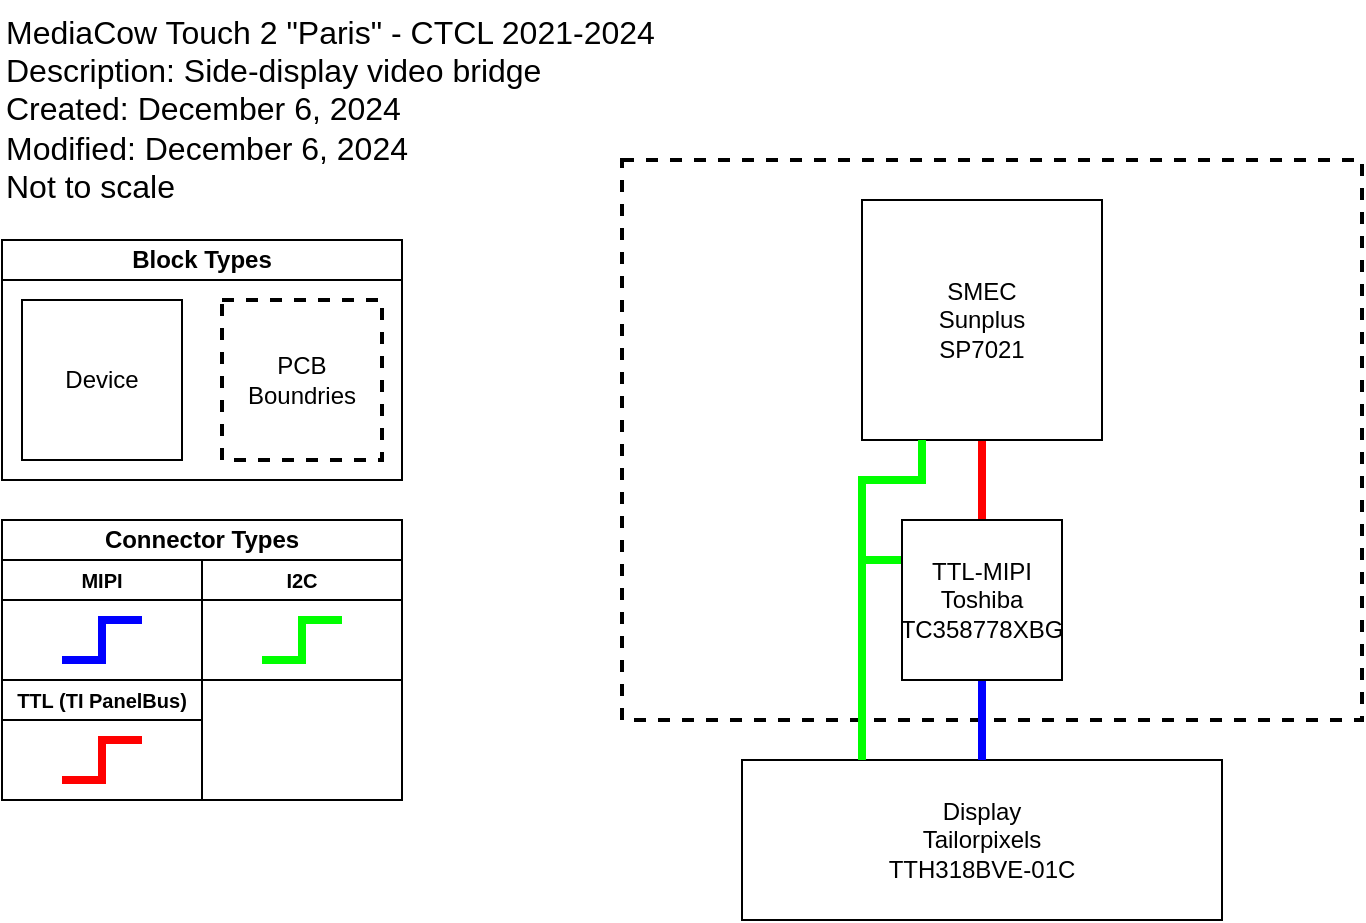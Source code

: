 <mxfile version="25.0.2">
  <diagram name="Page-1" id="pYFhWjRpLVZ4nRkJkQFB">
    <mxGraphModel dx="1434" dy="827" grid="1" gridSize="10" guides="1" tooltips="1" connect="1" arrows="1" fold="1" page="1" pageScale="1" pageWidth="1169" pageHeight="827" math="0" shadow="0">
      <root>
        <mxCell id="0" />
        <mxCell id="1" parent="0" />
        <mxCell id="81_2lkGqFey50U7bQyDz-10" value="" style="rounded=0;whiteSpace=wrap;html=1;fontSize=12;fillColor=none;strokeWidth=2;dashed=1;" vertex="1" parent="1">
          <mxGeometry x="320" y="80" width="370" height="280" as="geometry" />
        </mxCell>
        <mxCell id="WfoxoDQ59nY1Z0Lb3G8y-1" value="MediaCow Touch 2 &quot;Paris&quot; - CTCL 2021-2024&lt;br style=&quot;font-size: 16px;&quot;&gt;Description: Side-display video bridge&lt;br style=&quot;font-size: 16px;&quot;&gt;&lt;span style=&quot;background-color: initial; font-size: 16px;&quot;&gt;Created: December 6, 2024&amp;nbsp;&lt;/span&gt;&lt;div style=&quot;font-size: 16px;&quot;&gt;Modified: December 6, 2024&lt;/div&gt;&lt;div style=&quot;font-size: 16px;&quot;&gt;Not to scale&lt;/div&gt;" style="text;html=1;align=left;verticalAlign=top;whiteSpace=wrap;rounded=0;fontSize=16;" parent="1" vertex="1">
          <mxGeometry x="10" width="340" height="110" as="geometry" />
        </mxCell>
        <mxCell id="WfoxoDQ59nY1Z0Lb3G8y-2" value="Block Types" style="swimlane;whiteSpace=wrap;html=1;startSize=20;" parent="1" vertex="1">
          <mxGeometry x="10" y="120" width="200" height="120" as="geometry" />
        </mxCell>
        <mxCell id="WfoxoDQ59nY1Z0Lb3G8y-4" value="Device" style="rounded=0;whiteSpace=wrap;html=1;fontSize=12;" parent="WfoxoDQ59nY1Z0Lb3G8y-2" vertex="1">
          <mxGeometry x="10" y="30" width="80" height="80" as="geometry" />
        </mxCell>
        <mxCell id="81_2lkGqFey50U7bQyDz-7" value="PCB&lt;div&gt;Boundries&lt;/div&gt;" style="rounded=0;whiteSpace=wrap;html=1;fontSize=12;fillColor=none;strokeWidth=2;dashed=1;" vertex="1" parent="WfoxoDQ59nY1Z0Lb3G8y-2">
          <mxGeometry x="110" y="30" width="80" height="80" as="geometry" />
        </mxCell>
        <mxCell id="WfoxoDQ59nY1Z0Lb3G8y-13" value="Connector Types" style="swimlane;whiteSpace=wrap;html=1;startSize=20;" parent="1" vertex="1">
          <mxGeometry x="10" y="260" width="200" height="140" as="geometry" />
        </mxCell>
        <mxCell id="WfoxoDQ59nY1Z0Lb3G8y-16" value="MIPI" style="swimlane;whiteSpace=wrap;html=1;startSize=20;fontSize=10;" parent="WfoxoDQ59nY1Z0Lb3G8y-13" vertex="1">
          <mxGeometry y="20" width="100" height="60" as="geometry" />
        </mxCell>
        <mxCell id="WfoxoDQ59nY1Z0Lb3G8y-20" style="edgeStyle=orthogonalEdgeStyle;rounded=0;orthogonalLoop=1;jettySize=auto;html=1;strokeWidth=4;endArrow=none;endFill=0;strokeColor=#0000FF;" parent="WfoxoDQ59nY1Z0Lb3G8y-16" edge="1">
          <mxGeometry relative="1" as="geometry">
            <mxPoint x="70" y="30" as="targetPoint" />
            <mxPoint x="30" y="50" as="sourcePoint" />
            <Array as="points">
              <mxPoint x="50" y="50" />
              <mxPoint x="50" y="30" />
            </Array>
          </mxGeometry>
        </mxCell>
        <mxCell id="WfoxoDQ59nY1Z0Lb3G8y-18" value="TTL (TI PanelBus)" style="swimlane;whiteSpace=wrap;html=1;startSize=20;fontSize=10;" parent="WfoxoDQ59nY1Z0Lb3G8y-13" vertex="1">
          <mxGeometry y="80" width="100" height="60" as="geometry" />
        </mxCell>
        <mxCell id="WfoxoDQ59nY1Z0Lb3G8y-21" style="edgeStyle=orthogonalEdgeStyle;rounded=0;orthogonalLoop=1;jettySize=auto;html=1;strokeWidth=4;endArrow=none;endFill=0;strokeColor=#FF0000;" parent="WfoxoDQ59nY1Z0Lb3G8y-18" edge="1">
          <mxGeometry relative="1" as="geometry">
            <mxPoint x="70" y="30" as="targetPoint" />
            <mxPoint x="30" y="50" as="sourcePoint" />
            <Array as="points">
              <mxPoint x="50" y="50" />
              <mxPoint x="50" y="30" />
            </Array>
          </mxGeometry>
        </mxCell>
        <mxCell id="81_2lkGqFey50U7bQyDz-1" value="I2C" style="swimlane;whiteSpace=wrap;html=1;startSize=20;fontSize=10;" vertex="1" parent="WfoxoDQ59nY1Z0Lb3G8y-13">
          <mxGeometry x="100" y="20" width="100" height="60" as="geometry" />
        </mxCell>
        <mxCell id="81_2lkGqFey50U7bQyDz-2" style="edgeStyle=orthogonalEdgeStyle;rounded=0;orthogonalLoop=1;jettySize=auto;html=1;strokeWidth=4;endArrow=none;endFill=0;strokeColor=#00FF00;" edge="1" parent="81_2lkGqFey50U7bQyDz-1">
          <mxGeometry relative="1" as="geometry">
            <mxPoint x="70" y="30" as="targetPoint" />
            <mxPoint x="30" y="50" as="sourcePoint" />
            <Array as="points">
              <mxPoint x="50" y="50" />
              <mxPoint x="50" y="30" />
            </Array>
          </mxGeometry>
        </mxCell>
        <mxCell id="81_2lkGqFey50U7bQyDz-12" style="edgeStyle=orthogonalEdgeStyle;rounded=0;orthogonalLoop=1;jettySize=auto;html=1;exitX=0.5;exitY=1;exitDx=0;exitDy=0;entryX=0.5;entryY=0;entryDx=0;entryDy=0;strokeWidth=4;strokeColor=#FF0000;endArrow=none;endFill=0;" edge="1" parent="1" source="81_2lkGqFey50U7bQyDz-3" target="81_2lkGqFey50U7bQyDz-9">
          <mxGeometry relative="1" as="geometry" />
        </mxCell>
        <mxCell id="81_2lkGqFey50U7bQyDz-3" value="SMEC&lt;br&gt;Sunplus&lt;br&gt;&lt;div&gt;SP7021&lt;/div&gt;" style="rounded=0;whiteSpace=wrap;html=1;" vertex="1" parent="1">
          <mxGeometry x="440" y="100" width="120" height="120" as="geometry" />
        </mxCell>
        <mxCell id="81_2lkGqFey50U7bQyDz-4" value="&lt;div&gt;Display&lt;/div&gt;&lt;div&gt;Tailorpixels&lt;/div&gt;TTH318BVE-01C" style="rounded=0;whiteSpace=wrap;html=1;" vertex="1" parent="1">
          <mxGeometry x="380" y="380" width="240" height="80" as="geometry" />
        </mxCell>
        <mxCell id="81_2lkGqFey50U7bQyDz-11" style="edgeStyle=orthogonalEdgeStyle;rounded=0;orthogonalLoop=1;jettySize=auto;html=1;exitX=0.5;exitY=1;exitDx=0;exitDy=0;entryX=0.5;entryY=0;entryDx=0;entryDy=0;strokeColor=#0000FF;strokeWidth=4;endArrow=none;endFill=0;" edge="1" parent="1" source="81_2lkGqFey50U7bQyDz-9" target="81_2lkGqFey50U7bQyDz-4">
          <mxGeometry relative="1" as="geometry" />
        </mxCell>
        <mxCell id="81_2lkGqFey50U7bQyDz-15" style="edgeStyle=orthogonalEdgeStyle;rounded=0;orthogonalLoop=1;jettySize=auto;html=1;exitX=0;exitY=0.25;exitDx=0;exitDy=0;entryX=0.25;entryY=1;entryDx=0;entryDy=0;endArrow=none;endFill=0;strokeColor=#00FF00;strokeWidth=4;" edge="1" parent="1" source="81_2lkGqFey50U7bQyDz-9" target="81_2lkGqFey50U7bQyDz-3">
          <mxGeometry relative="1" as="geometry" />
        </mxCell>
        <mxCell id="81_2lkGqFey50U7bQyDz-9" value="&lt;div&gt;TTL-MIPI&lt;/div&gt;Toshiba&lt;div&gt;TC358778XBG&lt;br&gt;&lt;/div&gt;" style="rounded=0;whiteSpace=wrap;html=1;" vertex="1" parent="1">
          <mxGeometry x="460" y="260" width="80" height="80" as="geometry" />
        </mxCell>
        <mxCell id="81_2lkGqFey50U7bQyDz-13" style="edgeStyle=orthogonalEdgeStyle;rounded=0;orthogonalLoop=1;jettySize=auto;html=1;strokeWidth=4;endArrow=none;endFill=0;strokeColor=#00FF00;entryX=0.25;entryY=0;entryDx=0;entryDy=0;exitX=0.25;exitY=1;exitDx=0;exitDy=0;" edge="1" parent="1" source="81_2lkGqFey50U7bQyDz-3" target="81_2lkGqFey50U7bQyDz-4">
          <mxGeometry relative="1" as="geometry">
            <mxPoint x="340" y="439.97" as="targetPoint" />
            <mxPoint x="300" y="459.97" as="sourcePoint" />
            <Array as="points">
              <mxPoint x="470" y="240" />
              <mxPoint x="440" y="240" />
            </Array>
          </mxGeometry>
        </mxCell>
      </root>
    </mxGraphModel>
  </diagram>
</mxfile>
